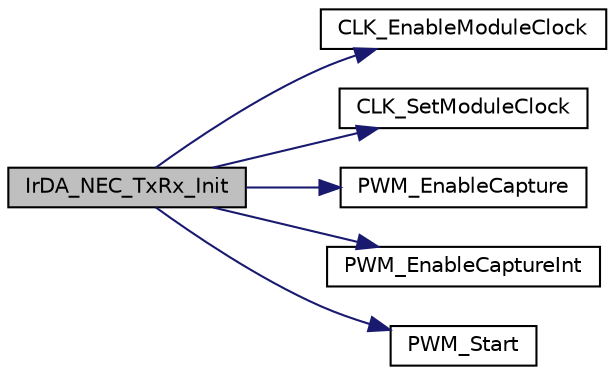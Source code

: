 digraph "IrDA_NEC_TxRx_Init"
{
 // LATEX_PDF_SIZE
  edge [fontname="Helvetica",fontsize="10",labelfontname="Helvetica",labelfontsize="10"];
  node [fontname="Helvetica",fontsize="10",shape=record];
  rankdir="LR";
  Node1 [label="IrDA_NEC_TxRx_Init",height=0.2,width=0.4,color="black", fillcolor="grey75", style="filled", fontcolor="black",tooltip="This function is used to initiate PWM for IrDA NEC."];
  Node1 -> Node2 [color="midnightblue",fontsize="10",style="solid",fontname="Helvetica"];
  Node2 [label="CLK_EnableModuleClock",height=0.2,width=0.4,color="black", fillcolor="white", style="filled",URL="$d7/d42/group___n_a_n_o100___c_l_k___e_x_p_o_r_t_e_d___f_u_n_c_t_i_o_n_s.html#ga517b9f3157919153e56c85ffb9ccd0ab",tooltip="This function enable module clock."];
  Node1 -> Node3 [color="midnightblue",fontsize="10",style="solid",fontname="Helvetica"];
  Node3 [label="CLK_SetModuleClock",height=0.2,width=0.4,color="black", fillcolor="white", style="filled",URL="$d7/d42/group___n_a_n_o100___c_l_k___e_x_p_o_r_t_e_d___f_u_n_c_t_i_o_n_s.html#gada76aad06147856dad5f349704112611",tooltip="This function set selected module clock source and module clock divider."];
  Node1 -> Node4 [color="midnightblue",fontsize="10",style="solid",fontname="Helvetica"];
  Node4 [label="PWM_EnableCapture",height=0.2,width=0.4,color="black", fillcolor="white", style="filled",URL="$d1/d21/group___n_a_n_o100___p_w_m___e_x_p_o_r_t_e_d___f_u_n_c_t_i_o_n_s.html#ga1621caaef12796182bda60ea4e7377b3",tooltip="This function enables PWM capture of selected channels."];
  Node1 -> Node5 [color="midnightblue",fontsize="10",style="solid",fontname="Helvetica"];
  Node5 [label="PWM_EnableCaptureInt",height=0.2,width=0.4,color="black", fillcolor="white", style="filled",URL="$d1/d21/group___n_a_n_o100___p_w_m___e_x_p_o_r_t_e_d___f_u_n_c_t_i_o_n_s.html#gaf8737c77d70ce330857769a032520464",tooltip="This function enable capture interrupt of selected channel."];
  Node1 -> Node6 [color="midnightblue",fontsize="10",style="solid",fontname="Helvetica"];
  Node6 [label="PWM_Start",height=0.2,width=0.4,color="black", fillcolor="white", style="filled",URL="$d1/d21/group___n_a_n_o100___p_w_m___e_x_p_o_r_t_e_d___f_u_n_c_t_i_o_n_s.html#gaba7d1c58227b988404d3491388abe31f",tooltip="This function start PWM module."];
}
